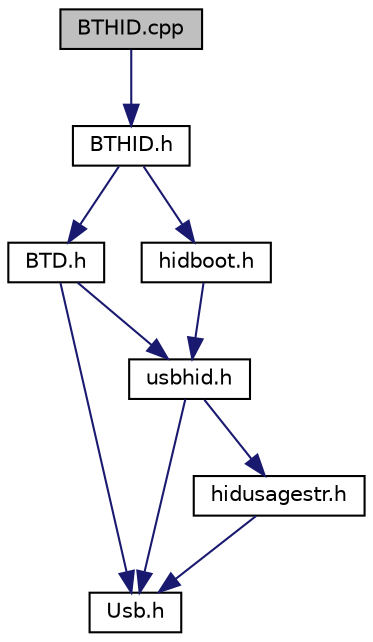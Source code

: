 digraph "BTHID.cpp"
{
  edge [fontname="Helvetica",fontsize="10",labelfontname="Helvetica",labelfontsize="10"];
  node [fontname="Helvetica",fontsize="10",shape=record];
  Node1 [label="BTHID.cpp",height=0.2,width=0.4,color="black", fillcolor="grey75", style="filled" fontcolor="black"];
  Node1 -> Node2 [color="midnightblue",fontsize="10",style="solid",fontname="Helvetica"];
  Node2 [label="BTHID.h",height=0.2,width=0.4,color="black", fillcolor="white", style="filled",URL="$_b_t_h_i_d_8h.html"];
  Node2 -> Node3 [color="midnightblue",fontsize="10",style="solid",fontname="Helvetica"];
  Node3 [label="BTD.h",height=0.2,width=0.4,color="black", fillcolor="white", style="filled",URL="$_b_t_d_8h.html"];
  Node3 -> Node4 [color="midnightblue",fontsize="10",style="solid",fontname="Helvetica"];
  Node4 [label="Usb.h",height=0.2,width=0.4,color="black", fillcolor="white", style="filled",URL="$_usb_8h.html"];
  Node3 -> Node5 [color="midnightblue",fontsize="10",style="solid",fontname="Helvetica"];
  Node5 [label="usbhid.h",height=0.2,width=0.4,color="black", fillcolor="white", style="filled",URL="$usbhid_8h.html"];
  Node5 -> Node4 [color="midnightblue",fontsize="10",style="solid",fontname="Helvetica"];
  Node5 -> Node6 [color="midnightblue",fontsize="10",style="solid",fontname="Helvetica"];
  Node6 [label="hidusagestr.h",height=0.2,width=0.4,color="black", fillcolor="white", style="filled",URL="$hidusagestr_8h.html"];
  Node6 -> Node4 [color="midnightblue",fontsize="10",style="solid",fontname="Helvetica"];
  Node2 -> Node7 [color="midnightblue",fontsize="10",style="solid",fontname="Helvetica"];
  Node7 [label="hidboot.h",height=0.2,width=0.4,color="black", fillcolor="white", style="filled",URL="$hidboot_8h.html"];
  Node7 -> Node5 [color="midnightblue",fontsize="10",style="solid",fontname="Helvetica"];
}
